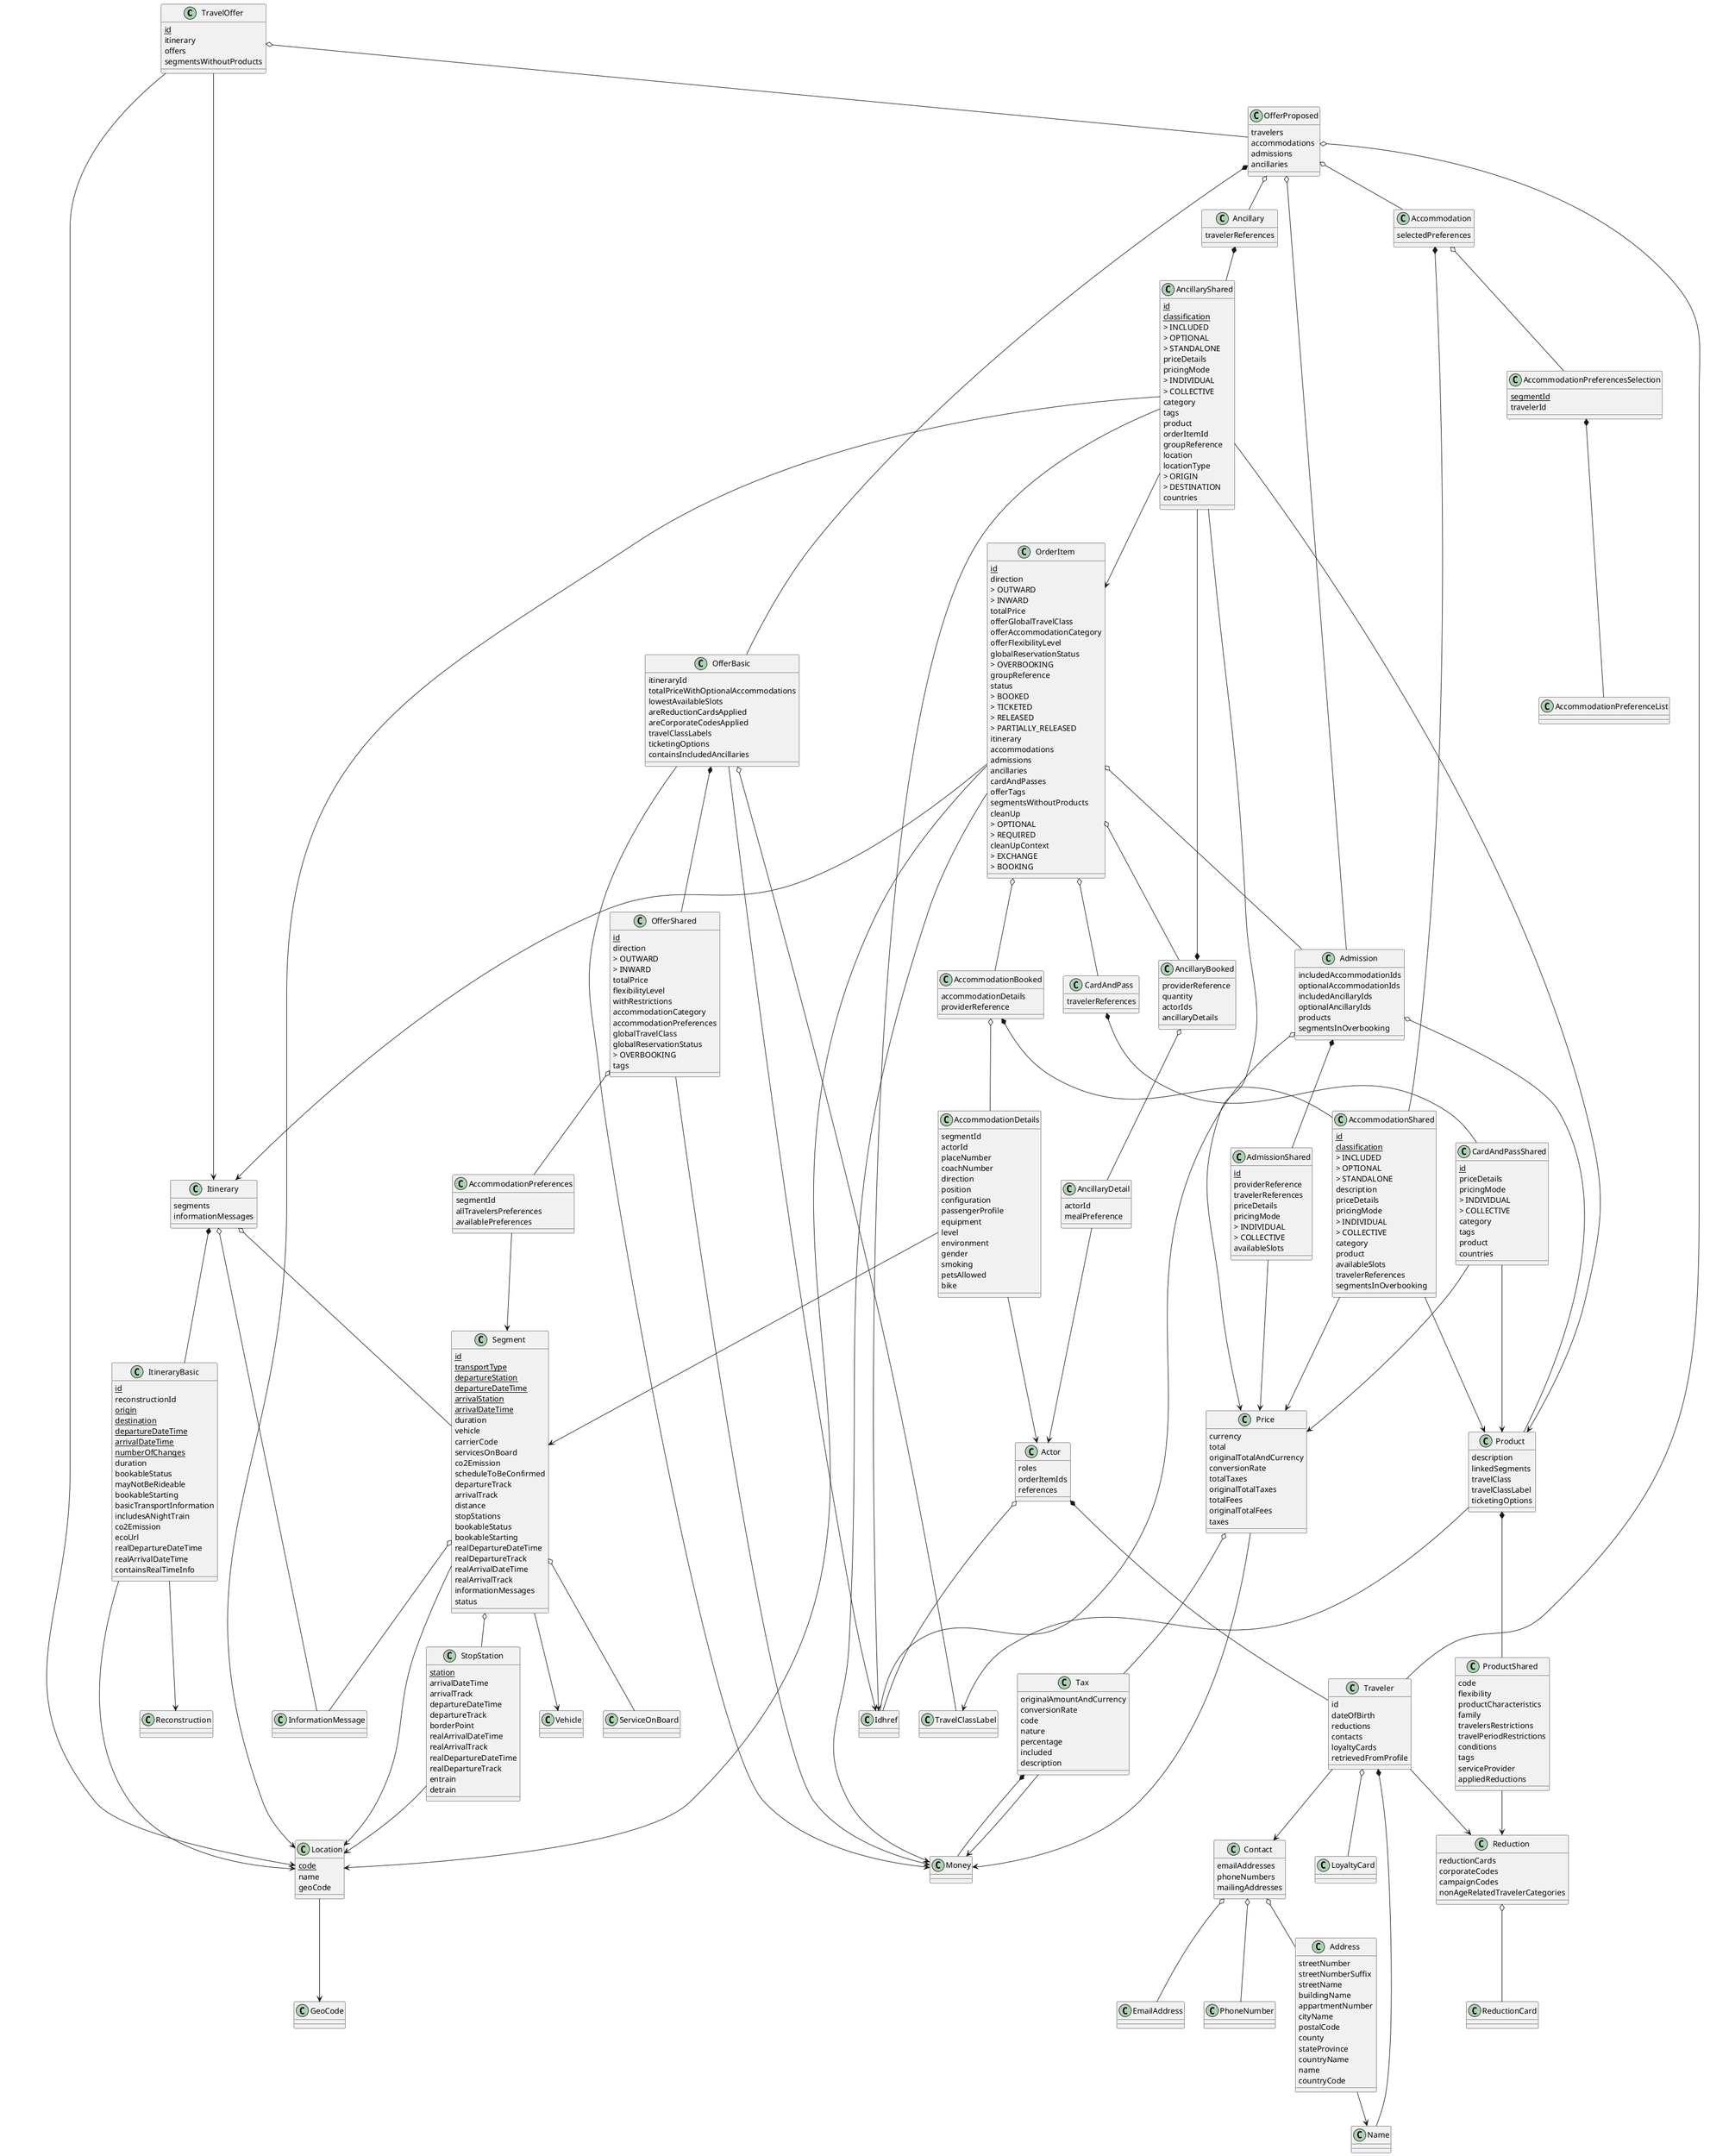 @startuml
class TravelOffer {
{static} id
itinerary
offers
segmentsWithoutProducts
}
TravelOffer --> Location
class Location {
{static} code
name
geoCode
}
Location --> GeoCode
TravelOffer --> Itinerary
class Itinerary {
segments
informationMessages
}
Itinerary *-- ItineraryBasic
class ItineraryBasic {
{static} id
reconstructionId
{static} origin
{static} destination
{static} departureDateTime
{static} arrivalDateTime
{static} numberOfChanges
duration
bookableStatus
mayNotBeRideable
bookableStarting
basicTransportInformation
includesANightTrain
co2Emission
ecoUrl
realDepartureDateTime
realArrivalDateTime
containsRealTimeInfo
}
ItineraryBasic --> Reconstruction
ItineraryBasic --> Location
Itinerary o-- Segment
class Segment {
{static} id
{static} transportType
{static} departureStation
{static} departureDateTime
{static} arrivalStation
{static} arrivalDateTime
duration
vehicle
carrierCode
servicesOnBoard
co2Emission
scheduleToBeConfirmed
departureTrack
arrivalTrack
distance
stopStations
bookableStatus
bookableStarting
realDepartureDateTime
realDepartureTrack
realArrivalDateTime
realArrivalTrack
informationMessages
status
}
Segment o-- StopStation
class StopStation {
{static} station
arrivalDateTime
arrivalTrack
departureDateTime
departureTrack
borderPoint
realArrivalDateTime
realArrivalTrack
realDepartureDateTime
realDepartureTrack
entrain
detrain
}
StopStation --> Location
Segment o-- InformationMessage
Segment --> Vehicle
Segment --> Location
Segment o-- ServiceOnBoard
Itinerary o-- InformationMessage
TravelOffer o-- OfferProposed
class OfferProposed {
travelers
accommodations
admissions
ancillaries
}
OfferProposed o-- Traveler
class Traveler {
id
dateOfBirth
reductions
contacts
loyaltyCards
retrievedFromProfile
}
Traveler --> Reduction
class Reduction {
reductionCards
corporateCodes
campaignCodes
nonAgeRelatedTravelerCategories
}
Reduction o-- ReductionCard
Traveler *-- Name
Traveler --> Contact
class Contact {
emailAddresses
phoneNumbers
mailingAddresses
}
Contact o-- EmailAddress
Contact o-- PhoneNumber
Contact o-- Address
class Address {
streetNumber
streetNumberSuffix
streetName
buildingName
appartmentNumber
cityName
postalCode
county
stateProvince
countryName
name
countryCode
}
Address --> Name
Traveler o-- LoyaltyCard
OfferProposed o-- Admission
class Admission {
includedAccommodationIds
optionalAccommodationIds
includedAncillaryIds
optionalAncillaryIds
products
segmentsInOverbooking
}
Admission o-- Product
class Product {
description
linkedSegments
travelClass
travelClassLabel
ticketingOptions
}
Product --> TravelClassLabel
Product *-- ProductShared
class ProductShared {
code
flexibility
productCharacteristics
family
travelersRestrictions
travelPeriodRestrictions
conditions
tags
serviceProvider
appliedReductions
}
ProductShared --> Reduction
Admission o-- Idhref
Admission *-- AdmissionShared
class AdmissionShared {
{static} id
providerReference
travelerReferences
priceDetails
pricingMode
> INDIVIDUAL
> COLLECTIVE
availableSlots
}
AdmissionShared --> Price
class Price {
currency
total
originalTotalAndCurrency
conversionRate
totalTaxes
originalTotalTaxes
totalFees
originalTotalFees
taxes
}
Price o-- Tax
class Tax {
originalAmountAndCurrency
conversionRate
code
nature
percentage
included
description
}
Tax *-- Money
Tax --> Money
Price --> Money
OfferProposed o-- Accommodation
class Accommodation {
selectedPreferences
}
Accommodation *-- AccommodationShared
class AccommodationShared {
{static} id
{static} classification
> INCLUDED
> OPTIONAL
> STANDALONE
description
priceDetails
pricingMode
> INDIVIDUAL
> COLLECTIVE
category
product
availableSlots
travelerReferences
segmentsInOverbooking
}
AccommodationShared --> Price
AccommodationShared --> Product
Accommodation o-- AccommodationPreferencesSelection
class AccommodationPreferencesSelection {
{static} segmentId
travelerId
}
AccommodationPreferencesSelection *-- AccommodationPreferenceList
OfferProposed *-- OfferBasic
class OfferBasic {
itineraryId
totalPriceWithOptionalAccommodations
lowestAvailableSlots
areReductionCardsApplied
areCorporateCodesApplied
travelClassLabels
ticketingOptions
containsIncludedAncillaries
}
OfferBasic *-- OfferShared
class OfferShared {
{static} id
direction
> OUTWARD
> INWARD
totalPrice
flexibilityLevel
withRestrictions
accommodationCategory
accommodationPreferences
globalTravelClass
globalReservationStatus
> OVERBOOKING
tags
}
OfferShared --> Money
OfferShared o-- AccommodationPreferences
class AccommodationPreferences {
segmentId
allTravelersPreferences
availablePreferences
}
AccommodationPreferences --> Segment
OfferBasic --> Money
OfferBasic o-- TravelClassLabel
OfferBasic --> Idhref
OfferProposed o-- Ancillary
class Ancillary {
travelerReferences
}
Ancillary *-- AncillaryShared
class AncillaryShared {
{static} id
{static} classification
> INCLUDED
> OPTIONAL
> STANDALONE
priceDetails
pricingMode
> INDIVIDUAL
> COLLECTIVE
category
tags
product
orderItemId
groupReference
location
locationType
> ORIGIN
> DESTINATION
countries
}
AncillaryShared --> Location
AncillaryShared --> Product
AncillaryShared --> Price
AncillaryShared --> OrderItem
class OrderItem {
{static} id
direction
> OUTWARD
> INWARD
totalPrice
offerGlobalTravelClass
offerAccommodationCategory
offerFlexibilityLevel
globalReservationStatus
> OVERBOOKING
groupReference
status
> BOOKED
> TICKETED
> RELEASED
> PARTIALLY_RELEASED
itinerary
accommodations
admissions
ancillaries
cardAndPasses
offerTags
segmentsWithoutProducts
cleanUp
> OPTIONAL
> REQUIRED
cleanUpContext
> EXCHANGE
> BOOKING
}
OrderItem --> Location
OrderItem o-- Admission
OrderItem --> Money
OrderItem o-- AncillaryBooked
class AncillaryBooked {
providerReference
quantity
actorIds
ancillaryDetails
}
AncillaryBooked *-- AncillaryShared
AncillaryBooked o-- AncillaryDetail
class AncillaryDetail {
actorId
mealPreference
}
AncillaryDetail --> Actor
class Actor {
roles
orderItemIds
references
}
Actor *-- Traveler
Actor o-- Idhref
OrderItem --> Itinerary
OrderItem o-- AccommodationBooked
class AccommodationBooked {
accommodationDetails
providerReference
}
AccommodationBooked o-- AccommodationDetails
class AccommodationDetails {
segmentId
actorId
placeNumber
coachNumber
direction
position
configuration
passengerProfile
equipment
level
environment
gender
smoking
petsAllowed
bike
}
AccommodationDetails --> Actor
AccommodationDetails --> Segment
AccommodationBooked *-- AccommodationShared
OrderItem o-- CardAndPass
class CardAndPass {
travelerReferences
}
CardAndPass *-- CardAndPassShared
class CardAndPassShared {
{static} id
priceDetails
pricingMode
> INDIVIDUAL
> COLLECTIVE
category
tags
product
countries
}
CardAndPassShared --> Product
CardAndPassShared --> Price
AncillaryShared --> Idhref
@enduml
